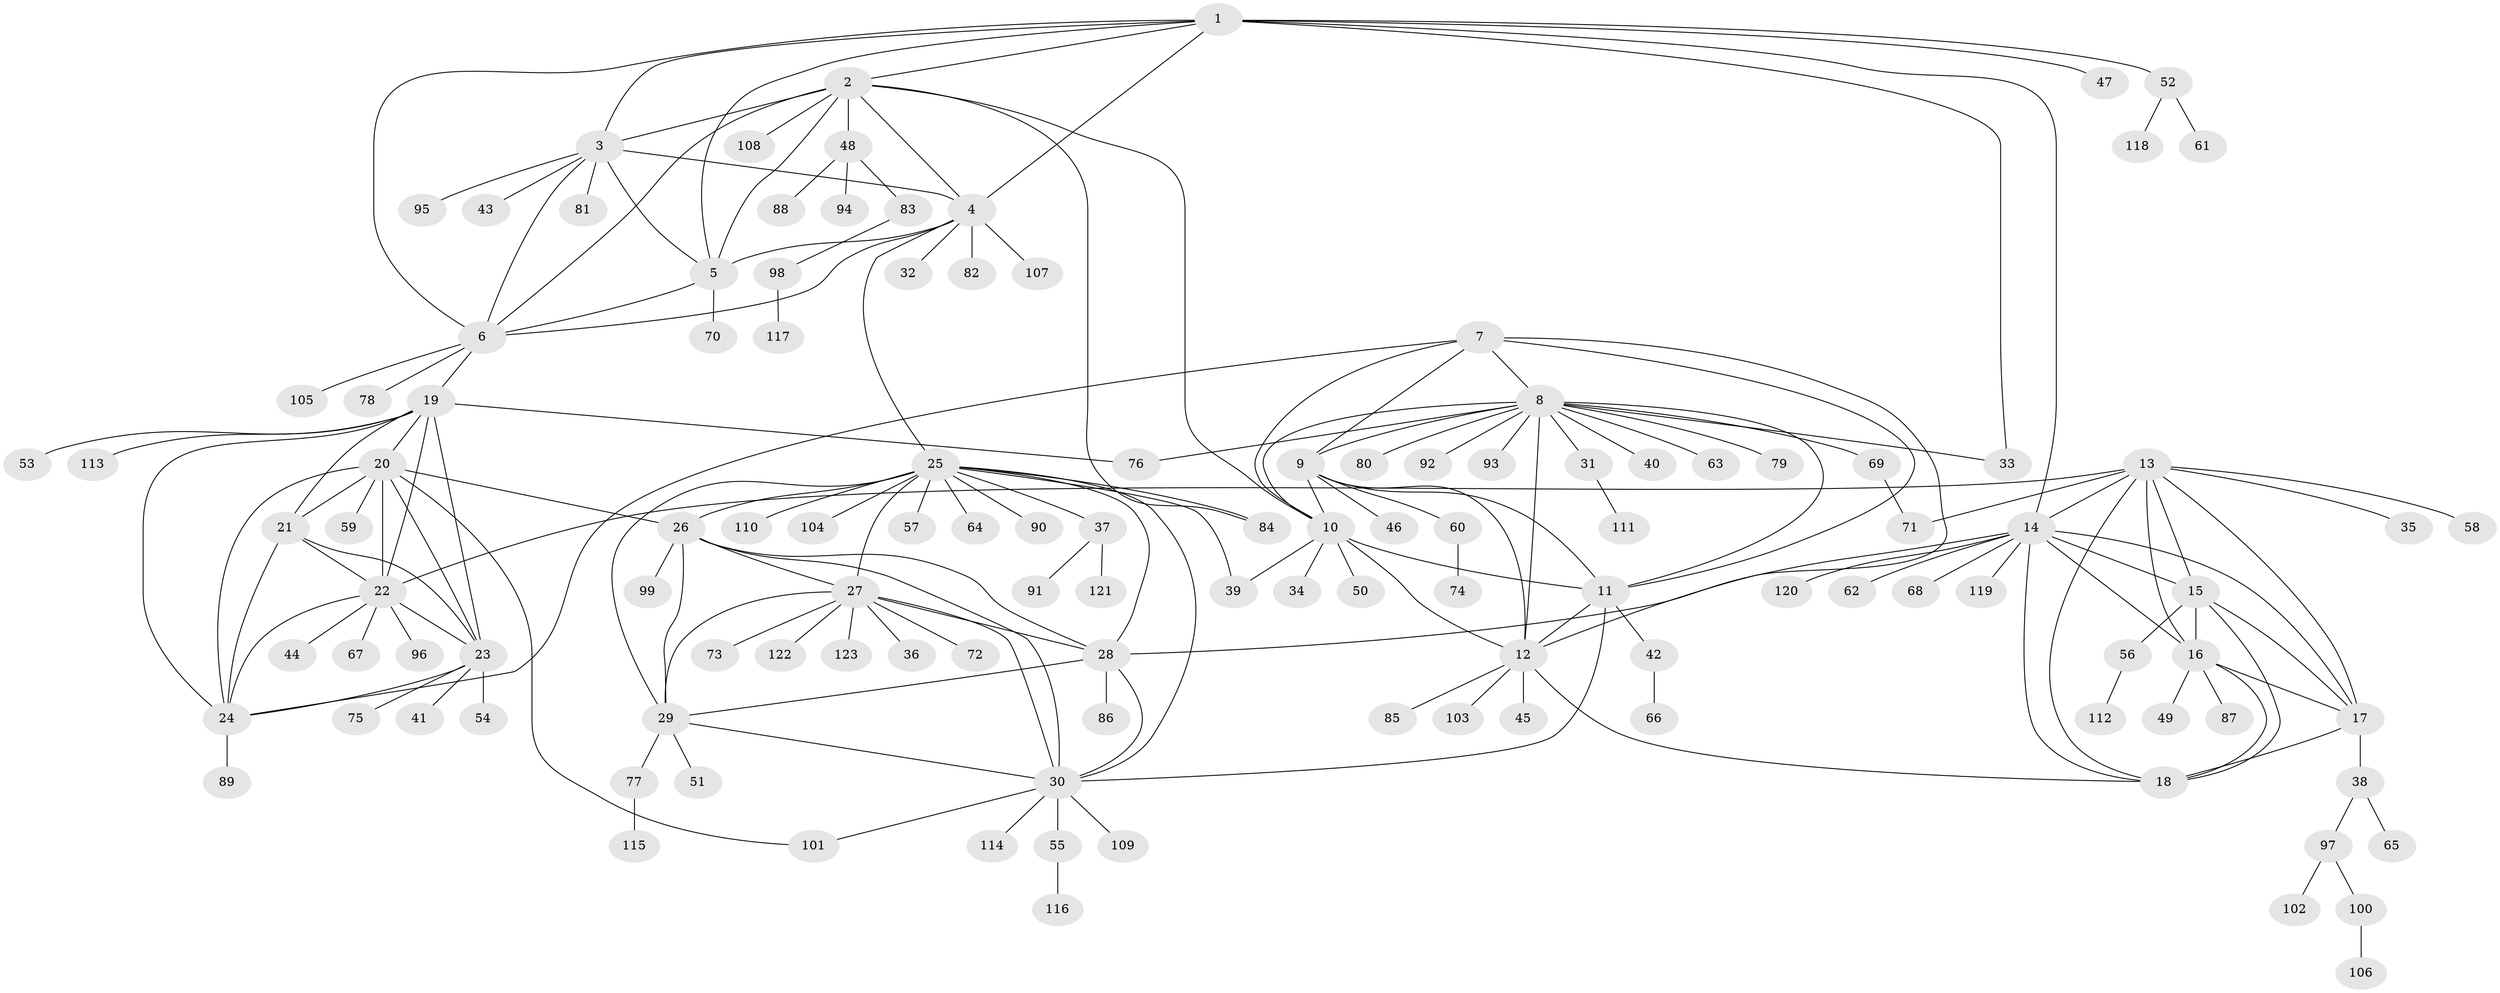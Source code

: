 // coarse degree distribution, {8: 0.030612244897959183, 11: 0.030612244897959183, 7: 0.02040816326530612, 5: 0.04081632653061224, 9: 0.01020408163265306, 14: 0.02040816326530612, 6: 0.061224489795918366, 13: 0.02040816326530612, 1: 0.6326530612244898, 2: 0.11224489795918367, 3: 0.02040816326530612}
// Generated by graph-tools (version 1.1) at 2025/42/03/06/25 10:42:12]
// undirected, 123 vertices, 184 edges
graph export_dot {
graph [start="1"]
  node [color=gray90,style=filled];
  1;
  2;
  3;
  4;
  5;
  6;
  7;
  8;
  9;
  10;
  11;
  12;
  13;
  14;
  15;
  16;
  17;
  18;
  19;
  20;
  21;
  22;
  23;
  24;
  25;
  26;
  27;
  28;
  29;
  30;
  31;
  32;
  33;
  34;
  35;
  36;
  37;
  38;
  39;
  40;
  41;
  42;
  43;
  44;
  45;
  46;
  47;
  48;
  49;
  50;
  51;
  52;
  53;
  54;
  55;
  56;
  57;
  58;
  59;
  60;
  61;
  62;
  63;
  64;
  65;
  66;
  67;
  68;
  69;
  70;
  71;
  72;
  73;
  74;
  75;
  76;
  77;
  78;
  79;
  80;
  81;
  82;
  83;
  84;
  85;
  86;
  87;
  88;
  89;
  90;
  91;
  92;
  93;
  94;
  95;
  96;
  97;
  98;
  99;
  100;
  101;
  102;
  103;
  104;
  105;
  106;
  107;
  108;
  109;
  110;
  111;
  112;
  113;
  114;
  115;
  116;
  117;
  118;
  119;
  120;
  121;
  122;
  123;
  1 -- 2;
  1 -- 3;
  1 -- 4;
  1 -- 5;
  1 -- 6;
  1 -- 14;
  1 -- 33;
  1 -- 47;
  1 -- 52;
  2 -- 3;
  2 -- 4;
  2 -- 5;
  2 -- 6;
  2 -- 10;
  2 -- 48;
  2 -- 84;
  2 -- 108;
  3 -- 4;
  3 -- 5;
  3 -- 6;
  3 -- 43;
  3 -- 81;
  3 -- 95;
  4 -- 5;
  4 -- 6;
  4 -- 25;
  4 -- 32;
  4 -- 82;
  4 -- 107;
  5 -- 6;
  5 -- 70;
  6 -- 19;
  6 -- 78;
  6 -- 105;
  7 -- 8;
  7 -- 9;
  7 -- 10;
  7 -- 11;
  7 -- 12;
  7 -- 24;
  8 -- 9;
  8 -- 10;
  8 -- 11;
  8 -- 12;
  8 -- 31;
  8 -- 33;
  8 -- 40;
  8 -- 63;
  8 -- 69;
  8 -- 76;
  8 -- 79;
  8 -- 80;
  8 -- 92;
  8 -- 93;
  9 -- 10;
  9 -- 11;
  9 -- 12;
  9 -- 46;
  9 -- 60;
  10 -- 11;
  10 -- 12;
  10 -- 34;
  10 -- 39;
  10 -- 50;
  11 -- 12;
  11 -- 30;
  11 -- 42;
  12 -- 18;
  12 -- 45;
  12 -- 85;
  12 -- 103;
  13 -- 14;
  13 -- 15;
  13 -- 16;
  13 -- 17;
  13 -- 18;
  13 -- 22;
  13 -- 35;
  13 -- 58;
  13 -- 71;
  14 -- 15;
  14 -- 16;
  14 -- 17;
  14 -- 18;
  14 -- 28;
  14 -- 62;
  14 -- 68;
  14 -- 119;
  14 -- 120;
  15 -- 16;
  15 -- 17;
  15 -- 18;
  15 -- 56;
  16 -- 17;
  16 -- 18;
  16 -- 49;
  16 -- 87;
  17 -- 18;
  17 -- 38;
  19 -- 20;
  19 -- 21;
  19 -- 22;
  19 -- 23;
  19 -- 24;
  19 -- 53;
  19 -- 76;
  19 -- 113;
  20 -- 21;
  20 -- 22;
  20 -- 23;
  20 -- 24;
  20 -- 26;
  20 -- 59;
  20 -- 101;
  21 -- 22;
  21 -- 23;
  21 -- 24;
  22 -- 23;
  22 -- 24;
  22 -- 44;
  22 -- 67;
  22 -- 96;
  23 -- 24;
  23 -- 41;
  23 -- 54;
  23 -- 75;
  24 -- 89;
  25 -- 26;
  25 -- 27;
  25 -- 28;
  25 -- 29;
  25 -- 30;
  25 -- 37;
  25 -- 39;
  25 -- 57;
  25 -- 64;
  25 -- 84;
  25 -- 90;
  25 -- 104;
  25 -- 110;
  26 -- 27;
  26 -- 28;
  26 -- 29;
  26 -- 30;
  26 -- 99;
  27 -- 28;
  27 -- 29;
  27 -- 30;
  27 -- 36;
  27 -- 72;
  27 -- 73;
  27 -- 122;
  27 -- 123;
  28 -- 29;
  28 -- 30;
  28 -- 86;
  29 -- 30;
  29 -- 51;
  29 -- 77;
  30 -- 55;
  30 -- 101;
  30 -- 109;
  30 -- 114;
  31 -- 111;
  37 -- 91;
  37 -- 121;
  38 -- 65;
  38 -- 97;
  42 -- 66;
  48 -- 83;
  48 -- 88;
  48 -- 94;
  52 -- 61;
  52 -- 118;
  55 -- 116;
  56 -- 112;
  60 -- 74;
  69 -- 71;
  77 -- 115;
  83 -- 98;
  97 -- 100;
  97 -- 102;
  98 -- 117;
  100 -- 106;
}
